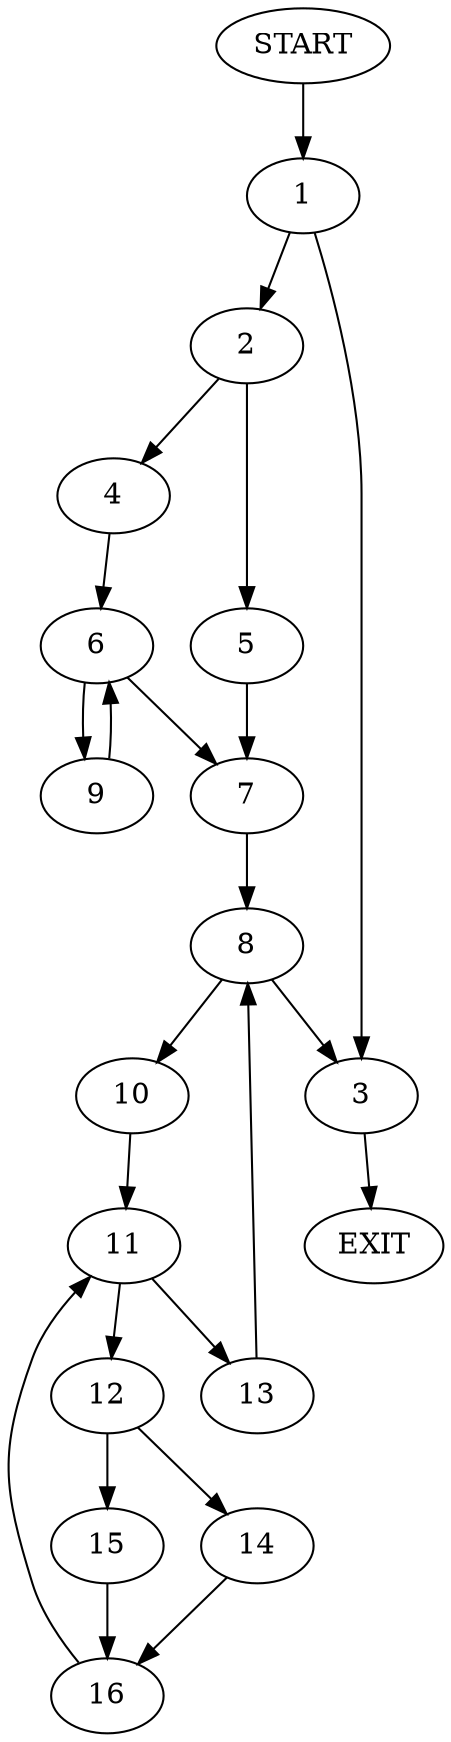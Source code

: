 digraph {
0 [label="START"]
17 [label="EXIT"]
0 -> 1
1 -> 2
1 -> 3
3 -> 17
2 -> 4
2 -> 5
4 -> 6
5 -> 7
7 -> 8
6 -> 9
6 -> 7
9 -> 6
8 -> 10
8 -> 3
10 -> 11
11 -> 12
11 -> 13
12 -> 14
12 -> 15
13 -> 8
15 -> 16
14 -> 16
16 -> 11
}
